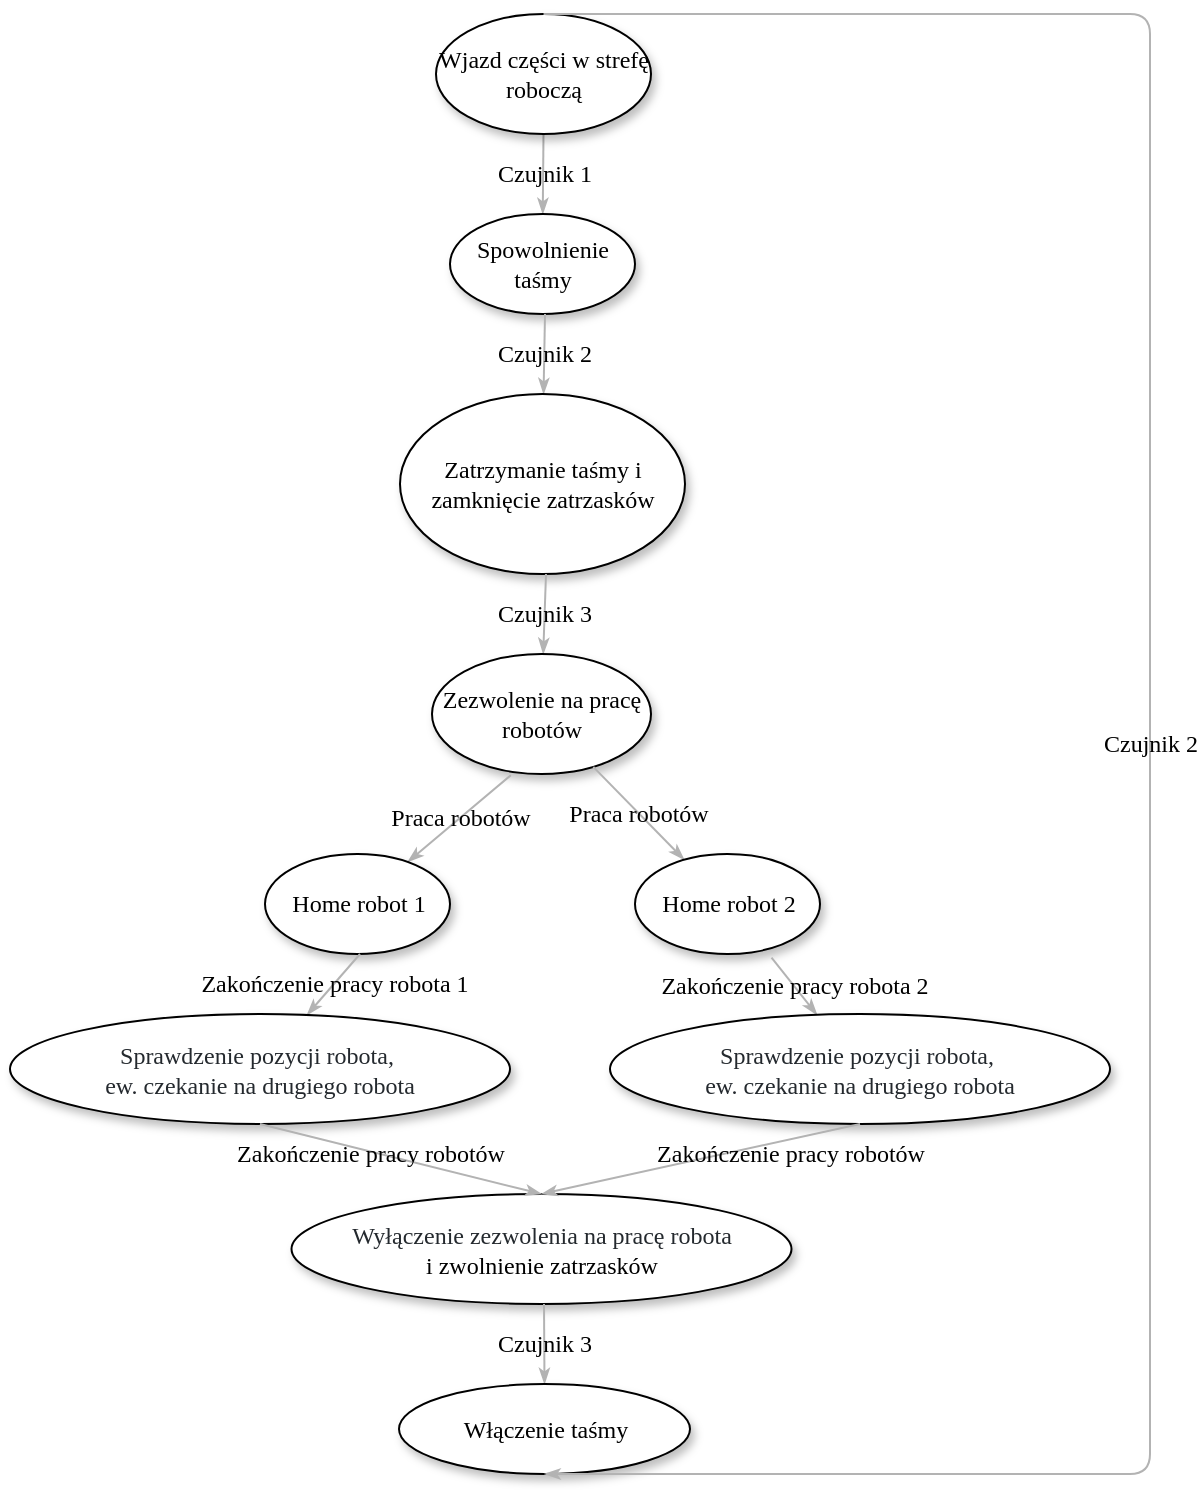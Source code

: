 <mxfile version="12.8.5" type="device"><diagram name="Page-1" id="42789a77-a242-8287-6e28-9cd8cfd52e62"><mxGraphModel dx="1038" dy="548" grid="1" gridSize="10" guides="1" tooltips="1" connect="1" arrows="1" fold="1" page="1" pageScale="1" pageWidth="1100" pageHeight="850" background="#ffffff" math="0" shadow="0"><root><mxCell id="0"/><mxCell id="1" parent="0"/><mxCell id="1ea317790d2ca983-14" value="Czujnik 1" style="edgeStyle=none;rounded=1;html=1;labelBackgroundColor=none;startArrow=none;startFill=0;startSize=5;endArrow=classicThin;endFill=1;endSize=5;jettySize=auto;orthogonalLoop=1;strokeColor=#B3B3B3;strokeWidth=1;fontFamily=Verdana;fontSize=12" parent="1" source="1ea317790d2ca983-1" target="1ea317790d2ca983-3" edge="1"><mxGeometry relative="1" as="geometry"/></mxCell><mxCell id="1ea317790d2ca983-1" value="Wjazd części w strefę roboczą" style="ellipse;whiteSpace=wrap;html=1;rounded=0;shadow=1;comic=0;labelBackgroundColor=none;strokeWidth=1;fontFamily=Verdana;fontSize=12;align=center;" parent="1" vertex="1"><mxGeometry x="443" y="20" width="107.5" height="60" as="geometry"/></mxCell><mxCell id="1ea317790d2ca983-3" value="&lt;span&gt;Spowolnienie taśmy&lt;/span&gt;" style="ellipse;whiteSpace=wrap;html=1;rounded=0;shadow=1;comic=0;labelBackgroundColor=none;strokeWidth=1;fontFamily=Verdana;fontSize=12;align=center;" parent="1" vertex="1"><mxGeometry x="450" y="120" width="92.5" height="50" as="geometry"/></mxCell><mxCell id="OLLGJLySp4nUVTmZsZ1r-1" value="Czujnik 2" style="edgeStyle=none;rounded=1;html=1;labelBackgroundColor=none;startArrow=none;startFill=0;startSize=5;endArrow=classicThin;endFill=1;endSize=5;jettySize=auto;orthogonalLoop=1;strokeColor=#B3B3B3;strokeWidth=1;fontFamily=Verdana;fontSize=12" edge="1" parent="1" target="OLLGJLySp4nUVTmZsZ1r-2"><mxGeometry relative="1" as="geometry"><mxPoint x="497.5" y="170" as="sourcePoint"/></mxGeometry></mxCell><mxCell id="OLLGJLySp4nUVTmZsZ1r-2" value="&lt;span&gt;Zatrzymanie taśmy i zamknięcie zatrzasków&lt;/span&gt;" style="ellipse;whiteSpace=wrap;html=1;rounded=0;shadow=1;comic=0;labelBackgroundColor=none;strokeWidth=1;fontFamily=Verdana;fontSize=12;align=center;" vertex="1" parent="1"><mxGeometry x="425" y="210" width="142.5" height="90" as="geometry"/></mxCell><mxCell id="OLLGJLySp4nUVTmZsZ1r-3" value="Czujnik 3" style="edgeStyle=none;rounded=1;html=1;labelBackgroundColor=none;startArrow=none;startFill=0;startSize=5;endArrow=classicThin;endFill=1;endSize=5;jettySize=auto;orthogonalLoop=1;strokeColor=#B3B3B3;strokeWidth=1;fontFamily=Verdana;fontSize=12" edge="1" parent="1" target="OLLGJLySp4nUVTmZsZ1r-4"><mxGeometry relative="1" as="geometry"><mxPoint x="498" y="300" as="sourcePoint"/></mxGeometry></mxCell><mxCell id="OLLGJLySp4nUVTmZsZ1r-4" value="&lt;span&gt;Zezwolenie na pracę robotów&lt;/span&gt;" style="ellipse;whiteSpace=wrap;html=1;rounded=0;shadow=1;comic=0;labelBackgroundColor=none;strokeWidth=1;fontFamily=Verdana;fontSize=12;align=center;" vertex="1" parent="1"><mxGeometry x="441" y="340" width="109.5" height="60" as="geometry"/></mxCell><mxCell id="OLLGJLySp4nUVTmZsZ1r-5" value="Praca robotów" style="edgeStyle=none;rounded=1;html=1;labelBackgroundColor=none;startArrow=none;startFill=0;startSize=5;endArrow=classicThin;endFill=1;endSize=5;jettySize=auto;orthogonalLoop=1;strokeColor=#B3B3B3;strokeWidth=1;fontFamily=Verdana;fontSize=12;exitX=0.36;exitY=1.01;exitDx=0;exitDy=0;exitPerimeter=0;" edge="1" parent="1" target="OLLGJLySp4nUVTmZsZ1r-6" source="OLLGJLySp4nUVTmZsZ1r-4"><mxGeometry relative="1" as="geometry"><mxPoint x="405" y="400" as="sourcePoint"/></mxGeometry></mxCell><mxCell id="OLLGJLySp4nUVTmZsZ1r-6" value="&lt;span&gt;Home robot 1&lt;/span&gt;" style="ellipse;whiteSpace=wrap;html=1;rounded=0;shadow=1;comic=0;labelBackgroundColor=none;strokeWidth=1;fontFamily=Verdana;fontSize=12;align=center;" vertex="1" parent="1"><mxGeometry x="357.5" y="440" width="92.5" height="50" as="geometry"/></mxCell><mxCell id="OLLGJLySp4nUVTmZsZ1r-7" value="Praca robotów" style="edgeStyle=none;rounded=1;html=1;labelBackgroundColor=none;startArrow=none;startFill=0;startSize=5;endArrow=classicThin;endFill=1;endSize=5;jettySize=auto;orthogonalLoop=1;strokeColor=#B3B3B3;strokeWidth=1;fontFamily=Verdana;fontSize=12" edge="1" parent="1" target="OLLGJLySp4nUVTmZsZ1r-8" source="OLLGJLySp4nUVTmZsZ1r-4"><mxGeometry relative="1" as="geometry"><mxPoint x="590" y="400" as="sourcePoint"/></mxGeometry></mxCell><mxCell id="OLLGJLySp4nUVTmZsZ1r-8" value="&lt;span&gt;Home robot 2&lt;/span&gt;" style="ellipse;whiteSpace=wrap;html=1;rounded=0;shadow=1;comic=0;labelBackgroundColor=none;strokeWidth=1;fontFamily=Verdana;fontSize=12;align=center;" vertex="1" parent="1"><mxGeometry x="542.5" y="440" width="92.5" height="50" as="geometry"/></mxCell><mxCell id="OLLGJLySp4nUVTmZsZ1r-9" value="Zakończenie pracy robota 1" style="edgeStyle=none;rounded=1;html=1;labelBackgroundColor=none;startArrow=none;startFill=0;startSize=5;endArrow=classicThin;endFill=1;endSize=5;jettySize=auto;orthogonalLoop=1;strokeColor=#B3B3B3;strokeWidth=1;fontFamily=Verdana;fontSize=12" edge="1" parent="1" target="OLLGJLySp4nUVTmZsZ1r-10"><mxGeometry relative="1" as="geometry"><mxPoint x="405" y="490" as="sourcePoint"/></mxGeometry></mxCell><mxCell id="OLLGJLySp4nUVTmZsZ1r-10" value="&lt;span style=&quot;color: rgb(36 , 41 , 46) ; font-family: , &amp;#34;consolas&amp;#34; , &amp;#34;liberation mono&amp;#34; , &amp;#34;menlo&amp;#34; , monospace ; white-space: pre ; background-color: rgb(255 , 255 , 255)&quot;&gt;Sprawdzenie pozycji robota, &lt;br/&gt;ew. czekanie na drugiego robota&lt;/span&gt;" style="ellipse;whiteSpace=wrap;html=1;rounded=0;shadow=1;comic=0;labelBackgroundColor=none;strokeWidth=1;fontFamily=Verdana;fontSize=12;align=center;" vertex="1" parent="1"><mxGeometry x="230" y="520" width="250" height="55" as="geometry"/></mxCell><mxCell id="OLLGJLySp4nUVTmZsZ1r-14" value="Zakończenie pracy robota 2" style="edgeStyle=none;rounded=1;html=1;labelBackgroundColor=none;startArrow=none;startFill=0;startSize=5;endArrow=classicThin;endFill=1;endSize=5;jettySize=auto;orthogonalLoop=1;strokeColor=#B3B3B3;strokeWidth=1;fontFamily=Verdana;fontSize=12;exitX=0.738;exitY=1.036;exitDx=0;exitDy=0;exitPerimeter=0;" edge="1" target="OLLGJLySp4nUVTmZsZ1r-15" parent="1" source="OLLGJLySp4nUVTmZsZ1r-8"><mxGeometry relative="1" as="geometry"><mxPoint x="675" y="490" as="sourcePoint"/></mxGeometry></mxCell><mxCell id="OLLGJLySp4nUVTmZsZ1r-15" value="&lt;span style=&quot;color: rgb(36 , 41 , 46) ; font-family: , &amp;#34;consolas&amp;#34; , &amp;#34;liberation mono&amp;#34; , &amp;#34;menlo&amp;#34; , monospace ; white-space: pre ; background-color: rgb(255 , 255 , 255)&quot;&gt;Sprawdzenie pozycji robota, &lt;br/&gt;ew. czekanie na drugiego robota&lt;/span&gt;" style="ellipse;whiteSpace=wrap;html=1;rounded=0;shadow=1;comic=0;labelBackgroundColor=none;strokeWidth=1;fontFamily=Verdana;fontSize=12;align=center;" vertex="1" parent="1"><mxGeometry x="530" y="520" width="250" height="55" as="geometry"/></mxCell><mxCell id="OLLGJLySp4nUVTmZsZ1r-17" value="&lt;font color=&quot;#24292e&quot;&gt;&lt;span style=&quot;white-space: pre ; background-color: rgb(255 , 255 , 255)&quot;&gt;Wyłączenie zezwolenia na pracę robota&lt;br/&gt;&lt;/span&gt;&lt;/font&gt;i zwolnienie zatrzasków" style="ellipse;whiteSpace=wrap;html=1;rounded=0;shadow=1;comic=0;labelBackgroundColor=none;strokeWidth=1;fontFamily=Verdana;fontSize=12;align=center;" vertex="1" parent="1"><mxGeometry x="370.75" y="610" width="250" height="55" as="geometry"/></mxCell><mxCell id="OLLGJLySp4nUVTmZsZ1r-20" value="Zakończenie pracy robotów" style="edgeStyle=none;rounded=1;html=1;labelBackgroundColor=none;startArrow=none;startFill=0;startSize=5;endArrow=classicThin;endFill=1;endSize=5;jettySize=auto;orthogonalLoop=1;strokeColor=#B3B3B3;strokeWidth=1;fontFamily=Verdana;fontSize=12;exitX=0.5;exitY=1;exitDx=0;exitDy=0;entryX=0.5;entryY=0;entryDx=0;entryDy=0;" edge="1" parent="1" source="OLLGJLySp4nUVTmZsZ1r-10" target="OLLGJLySp4nUVTmZsZ1r-17"><mxGeometry x="-0.214" y="-1" relative="1" as="geometry"><mxPoint x="690" y="690" as="sourcePoint"/><mxPoint x="712.568" y="718.616" as="targetPoint"/><mxPoint as="offset"/></mxGeometry></mxCell><mxCell id="OLLGJLySp4nUVTmZsZ1r-21" value="Zakończenie pracy robotów" style="edgeStyle=none;rounded=1;html=1;labelBackgroundColor=none;startArrow=none;startFill=0;startSize=5;endArrow=classicThin;endFill=1;endSize=5;jettySize=auto;orthogonalLoop=1;strokeColor=#B3B3B3;strokeWidth=1;fontFamily=Verdana;fontSize=12;exitX=0.5;exitY=1;exitDx=0;exitDy=0;entryX=0.5;entryY=0;entryDx=0;entryDy=0;" edge="1" parent="1" source="OLLGJLySp4nUVTmZsZ1r-15" target="OLLGJLySp4nUVTmZsZ1r-17"><mxGeometry x="-0.541" y="7" relative="1" as="geometry"><mxPoint x="700" y="680" as="sourcePoint"/><mxPoint x="722.568" y="708.616" as="targetPoint"/><mxPoint as="offset"/></mxGeometry></mxCell><mxCell id="OLLGJLySp4nUVTmZsZ1r-22" value="Czujnik 3" style="edgeStyle=none;rounded=1;html=1;labelBackgroundColor=none;startArrow=none;startFill=0;startSize=5;endArrow=classicThin;endFill=1;endSize=5;jettySize=auto;orthogonalLoop=1;strokeColor=#B3B3B3;strokeWidth=1;fontFamily=Verdana;fontSize=12" edge="1" target="OLLGJLySp4nUVTmZsZ1r-23" parent="1"><mxGeometry relative="1" as="geometry"><mxPoint x="497" y="665" as="sourcePoint"/></mxGeometry></mxCell><mxCell id="OLLGJLySp4nUVTmZsZ1r-23" value="&lt;span&gt;Włączenie taśmy&lt;/span&gt;" style="ellipse;whiteSpace=wrap;html=1;rounded=0;shadow=1;comic=0;labelBackgroundColor=none;strokeWidth=1;fontFamily=Verdana;fontSize=12;align=center;" vertex="1" parent="1"><mxGeometry x="424.5" y="705" width="145.5" height="45" as="geometry"/></mxCell><mxCell id="OLLGJLySp4nUVTmZsZ1r-24" value="Czujnik 2" style="edgeStyle=none;rounded=1;html=1;labelBackgroundColor=none;startArrow=none;startFill=0;startSize=5;endArrow=classicThin;endFill=1;endSize=5;jettySize=auto;orthogonalLoop=1;strokeColor=#B3B3B3;strokeWidth=1;fontFamily=Verdana;fontSize=12;entryX=0.5;entryY=1;entryDx=0;entryDy=0;exitX=0.5;exitY=0;exitDx=0;exitDy=0;" edge="1" parent="1" source="1ea317790d2ca983-1" target="OLLGJLySp4nUVTmZsZ1r-23"><mxGeometry relative="1" as="geometry"><mxPoint x="870" y="210" as="sourcePoint"/><mxPoint x="869.5" y="250" as="targetPoint"/><Array as="points"><mxPoint x="800" y="20"/><mxPoint x="800" y="750"/></Array></mxGeometry></mxCell></root></mxGraphModel></diagram></mxfile>